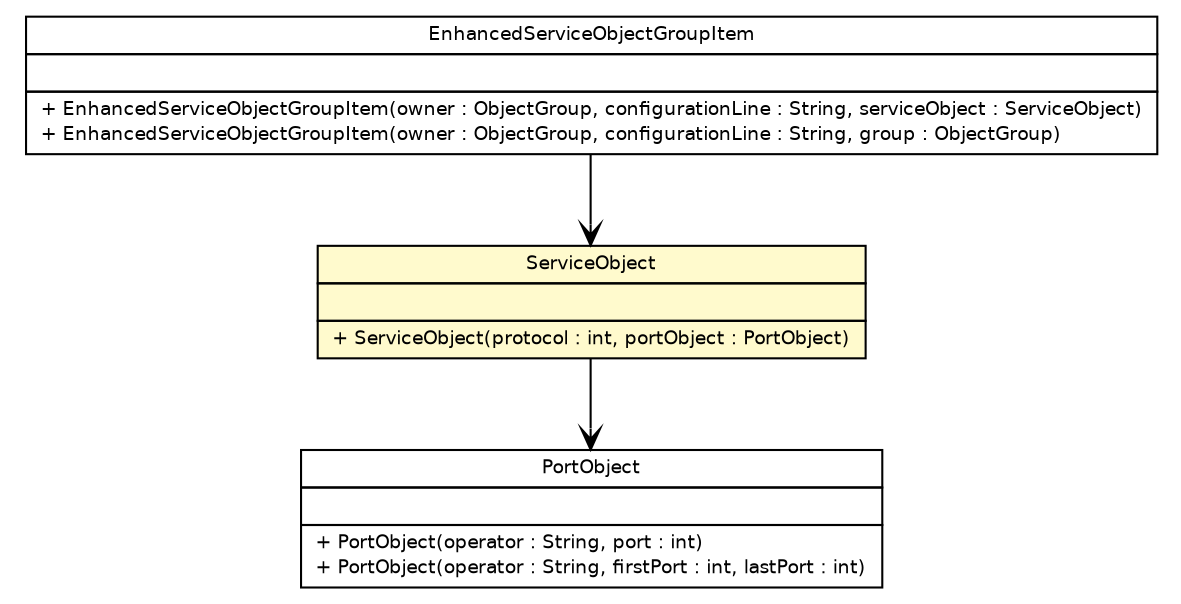 #!/usr/local/bin/dot
#
# Class diagram 
# Generated by UmlGraph version 4.6 (http://www.spinellis.gr/sw/umlgraph)
#

digraph G {
	edge [fontname="Helvetica",fontsize=10,labelfontname="Helvetica",labelfontsize=10];
	node [fontname="Helvetica",fontsize=10,shape=plaintext];
	// fr.univrennes1.cri.jtacl.equipments.cisco.pix.EnhancedServiceObjectGroupItem
	c12530 [label=<<table border="0" cellborder="1" cellspacing="0" cellpadding="2" port="p" href="./EnhancedServiceObjectGroupItem.html">
		<tr><td><table border="0" cellspacing="0" cellpadding="1">
			<tr><td> EnhancedServiceObjectGroupItem </td></tr>
		</table></td></tr>
		<tr><td><table border="0" cellspacing="0" cellpadding="1">
			<tr><td align="left">  </td></tr>
		</table></td></tr>
		<tr><td><table border="0" cellspacing="0" cellpadding="1">
			<tr><td align="left"> + EnhancedServiceObjectGroupItem(owner : ObjectGroup, configurationLine : String, serviceObject : ServiceObject) </td></tr>
			<tr><td align="left"> + EnhancedServiceObjectGroupItem(owner : ObjectGroup, configurationLine : String, group : ObjectGroup) </td></tr>
		</table></td></tr>
		</table>>, fontname="Helvetica", fontcolor="black", fontsize=9.0];
	// fr.univrennes1.cri.jtacl.equipments.cisco.pix.PortObject
	c12549 [label=<<table border="0" cellborder="1" cellspacing="0" cellpadding="2" port="p" href="./PortObject.html">
		<tr><td><table border="0" cellspacing="0" cellpadding="1">
			<tr><td> PortObject </td></tr>
		</table></td></tr>
		<tr><td><table border="0" cellspacing="0" cellpadding="1">
			<tr><td align="left">  </td></tr>
		</table></td></tr>
		<tr><td><table border="0" cellspacing="0" cellpadding="1">
			<tr><td align="left"> + PortObject(operator : String, port : int) </td></tr>
			<tr><td align="left"> + PortObject(operator : String, firstPort : int, lastPort : int) </td></tr>
		</table></td></tr>
		</table>>, fontname="Helvetica", fontcolor="black", fontsize=9.0];
	// fr.univrennes1.cri.jtacl.equipments.cisco.pix.ServiceObject
	c12551 [label=<<table border="0" cellborder="1" cellspacing="0" cellpadding="2" port="p" bgcolor="lemonChiffon" href="./ServiceObject.html">
		<tr><td><table border="0" cellspacing="0" cellpadding="1">
			<tr><td> ServiceObject </td></tr>
		</table></td></tr>
		<tr><td><table border="0" cellspacing="0" cellpadding="1">
			<tr><td align="left">  </td></tr>
		</table></td></tr>
		<tr><td><table border="0" cellspacing="0" cellpadding="1">
			<tr><td align="left"> + ServiceObject(protocol : int, portObject : PortObject) </td></tr>
		</table></td></tr>
		</table>>, fontname="Helvetica", fontcolor="black", fontsize=9.0];
	// fr.univrennes1.cri.jtacl.equipments.cisco.pix.EnhancedServiceObjectGroupItem NAVASSOC fr.univrennes1.cri.jtacl.equipments.cisco.pix.ServiceObject
	c12530:p -> c12551:p [taillabel="", label="", headlabel="", fontname="Helvetica", fontcolor="black", fontsize=10.0, color="black", arrowhead=open];
	// fr.univrennes1.cri.jtacl.equipments.cisco.pix.ServiceObject NAVASSOC fr.univrennes1.cri.jtacl.equipments.cisco.pix.PortObject
	c12551:p -> c12549:p [taillabel="", label="", headlabel="", fontname="Helvetica", fontcolor="black", fontsize=10.0, color="black", arrowhead=open];
}

